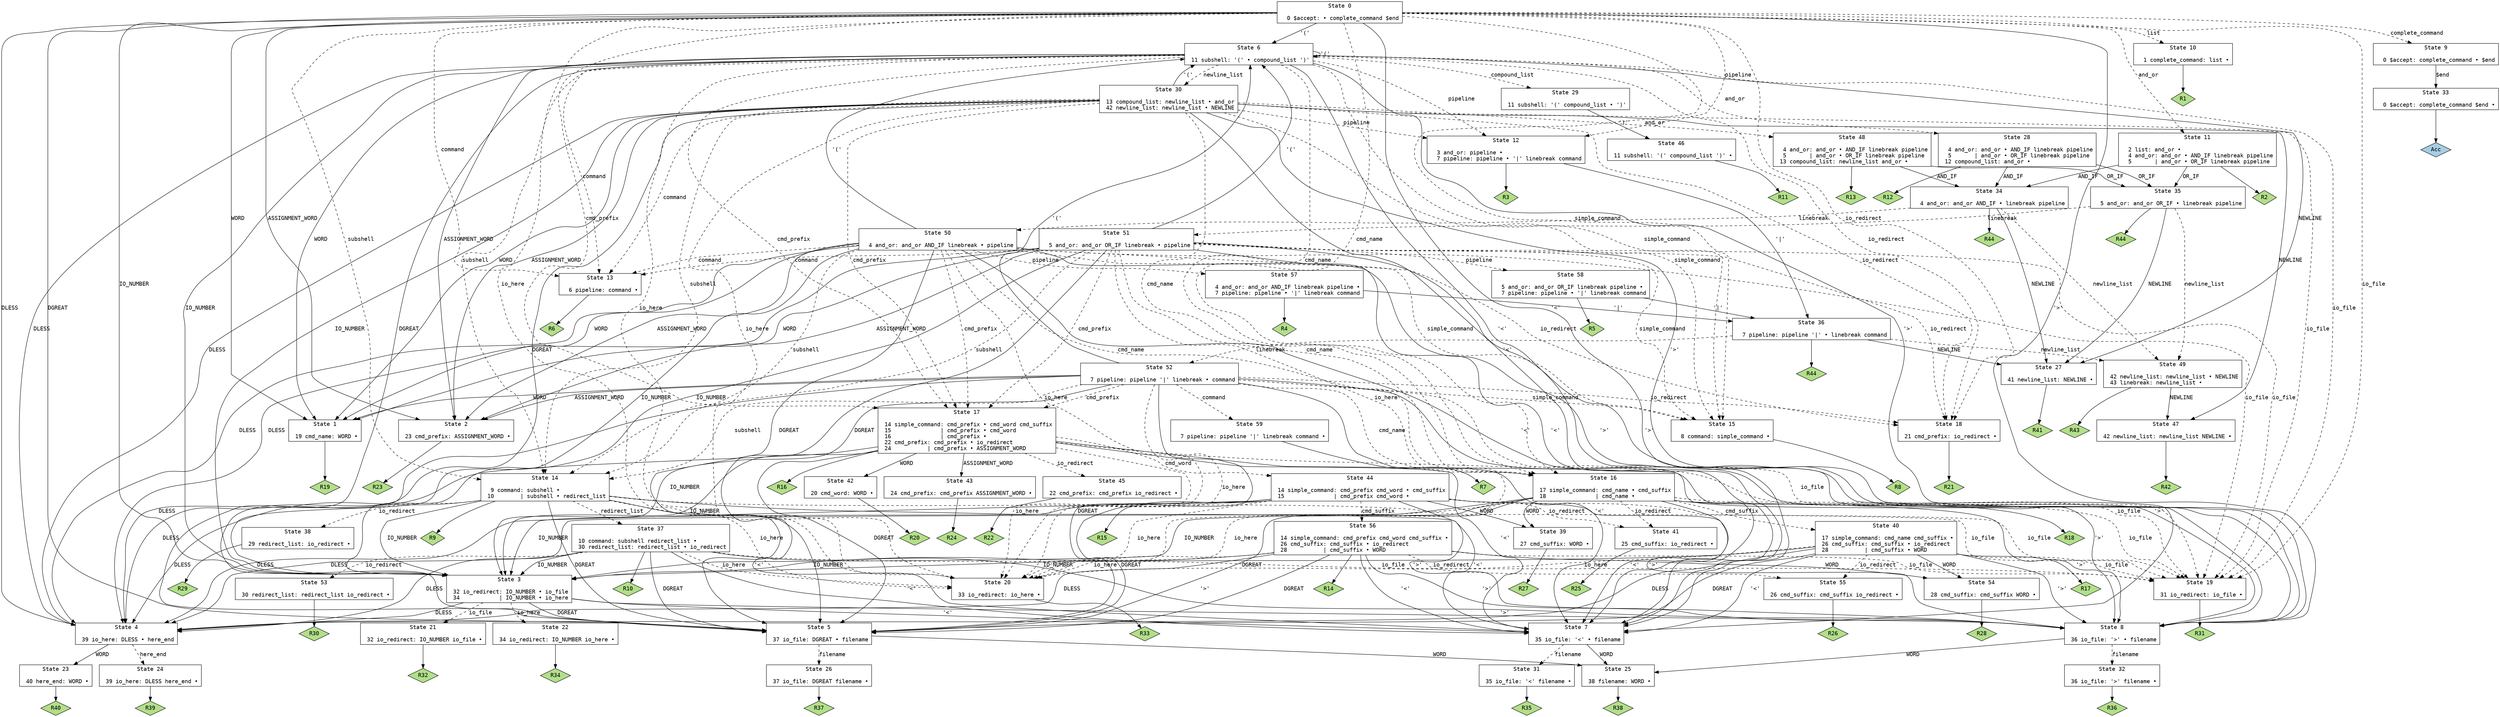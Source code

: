 // Generated by GNU Bison 3.8.
// Report bugs to <bug-bison@gnu.org>.
// Home page: <https://www.gnu.org/software/bison/>.

digraph "grammar.y"
{
  node [fontname = courier, shape = box, colorscheme = paired6]
  edge [fontname = courier]

  0 [label="State 0\n\l  0 $accept: • complete_command $end\l"]
  0 -> 1 [style=solid label="WORD"]
  0 -> 2 [style=solid label="ASSIGNMENT_WORD"]
  0 -> 3 [style=solid label="IO_NUMBER"]
  0 -> 4 [style=solid label="DLESS"]
  0 -> 5 [style=solid label="DGREAT"]
  0 -> 6 [style=solid label="'('"]
  0 -> 7 [style=solid label="'<'"]
  0 -> 8 [style=solid label="'>'"]
  0 -> 9 [style=dashed label="complete_command"]
  0 -> 10 [style=dashed label="list"]
  0 -> 11 [style=dashed label="and_or"]
  0 -> 12 [style=dashed label="pipeline"]
  0 -> 13 [style=dashed label="command"]
  0 -> 14 [style=dashed label="subshell"]
  0 -> 15 [style=dashed label="simple_command"]
  0 -> 16 [style=dashed label="cmd_name"]
  0 -> 17 [style=dashed label="cmd_prefix"]
  0 -> 18 [style=dashed label="io_redirect"]
  0 -> 19 [style=dashed label="io_file"]
  0 -> 20 [style=dashed label="io_here"]
  1 [label="State 1\n\l 19 cmd_name: WORD •\l"]
  1 -> "1R19" [style=solid]
 "1R19" [label="R19", fillcolor=3, shape=diamond, style=filled]
  2 [label="State 2\n\l 23 cmd_prefix: ASSIGNMENT_WORD •\l"]
  2 -> "2R23" [style=solid]
 "2R23" [label="R23", fillcolor=3, shape=diamond, style=filled]
  3 [label="State 3\n\l 32 io_redirect: IO_NUMBER • io_file\l 34            | IO_NUMBER • io_here\l"]
  3 -> 4 [style=solid label="DLESS"]
  3 -> 5 [style=solid label="DGREAT"]
  3 -> 7 [style=solid label="'<'"]
  3 -> 8 [style=solid label="'>'"]
  3 -> 21 [style=dashed label="io_file"]
  3 -> 22 [style=dashed label="io_here"]
  4 [label="State 4\n\l 39 io_here: DLESS • here_end\l"]
  4 -> 23 [style=solid label="WORD"]
  4 -> 24 [style=dashed label="here_end"]
  5 [label="State 5\n\l 37 io_file: DGREAT • filename\l"]
  5 -> 25 [style=solid label="WORD"]
  5 -> 26 [style=dashed label="filename"]
  6 [label="State 6\n\l 11 subshell: '(' • compound_list ')'\l"]
  6 -> 1 [style=solid label="WORD"]
  6 -> 2 [style=solid label="ASSIGNMENT_WORD"]
  6 -> 27 [style=solid label="NEWLINE"]
  6 -> 3 [style=solid label="IO_NUMBER"]
  6 -> 4 [style=solid label="DLESS"]
  6 -> 5 [style=solid label="DGREAT"]
  6 -> 6 [style=solid label="'('"]
  6 -> 7 [style=solid label="'<'"]
  6 -> 8 [style=solid label="'>'"]
  6 -> 28 [style=dashed label="and_or"]
  6 -> 12 [style=dashed label="pipeline"]
  6 -> 13 [style=dashed label="command"]
  6 -> 14 [style=dashed label="subshell"]
  6 -> 29 [style=dashed label="compound_list"]
  6 -> 15 [style=dashed label="simple_command"]
  6 -> 16 [style=dashed label="cmd_name"]
  6 -> 17 [style=dashed label="cmd_prefix"]
  6 -> 18 [style=dashed label="io_redirect"]
  6 -> 19 [style=dashed label="io_file"]
  6 -> 20 [style=dashed label="io_here"]
  6 -> 30 [style=dashed label="newline_list"]
  7 [label="State 7\n\l 35 io_file: '<' • filename\l"]
  7 -> 25 [style=solid label="WORD"]
  7 -> 31 [style=dashed label="filename"]
  8 [label="State 8\n\l 36 io_file: '>' • filename\l"]
  8 -> 25 [style=solid label="WORD"]
  8 -> 32 [style=dashed label="filename"]
  9 [label="State 9\n\l  0 $accept: complete_command • $end\l"]
  9 -> 33 [style=solid label="$end"]
  10 [label="State 10\n\l  1 complete_command: list •\l"]
  10 -> "10R1" [style=solid]
 "10R1" [label="R1", fillcolor=3, shape=diamond, style=filled]
  11 [label="State 11\n\l  2 list: and_or •\l  4 and_or: and_or • AND_IF linebreak pipeline\l  5       | and_or • OR_IF linebreak pipeline\l"]
  11 -> 34 [style=solid label="AND_IF"]
  11 -> 35 [style=solid label="OR_IF"]
  11 -> "11R2" [style=solid]
 "11R2" [label="R2", fillcolor=3, shape=diamond, style=filled]
  12 [label="State 12\n\l  3 and_or: pipeline •\l  7 pipeline: pipeline • '|' linebreak command\l"]
  12 -> 36 [style=solid label="'|'"]
  12 -> "12R3" [style=solid]
 "12R3" [label="R3", fillcolor=3, shape=diamond, style=filled]
  13 [label="State 13\n\l  6 pipeline: command •\l"]
  13 -> "13R6" [style=solid]
 "13R6" [label="R6", fillcolor=3, shape=diamond, style=filled]
  14 [label="State 14\n\l  9 command: subshell •\l 10        | subshell • redirect_list\l"]
  14 -> 3 [style=solid label="IO_NUMBER"]
  14 -> 4 [style=solid label="DLESS"]
  14 -> 5 [style=solid label="DGREAT"]
  14 -> 7 [style=solid label="'<'"]
  14 -> 8 [style=solid label="'>'"]
  14 -> 37 [style=dashed label="redirect_list"]
  14 -> 38 [style=dashed label="io_redirect"]
  14 -> 19 [style=dashed label="io_file"]
  14 -> 20 [style=dashed label="io_here"]
  14 -> "14R9" [style=solid]
 "14R9" [label="R9", fillcolor=3, shape=diamond, style=filled]
  15 [label="State 15\n\l  8 command: simple_command •\l"]
  15 -> "15R8" [style=solid]
 "15R8" [label="R8", fillcolor=3, shape=diamond, style=filled]
  16 [label="State 16\n\l 17 simple_command: cmd_name • cmd_suffix\l 18               | cmd_name •\l"]
  16 -> 39 [style=solid label="WORD"]
  16 -> 3 [style=solid label="IO_NUMBER"]
  16 -> 4 [style=solid label="DLESS"]
  16 -> 5 [style=solid label="DGREAT"]
  16 -> 7 [style=solid label="'<'"]
  16 -> 8 [style=solid label="'>'"]
  16 -> 40 [style=dashed label="cmd_suffix"]
  16 -> 41 [style=dashed label="io_redirect"]
  16 -> 19 [style=dashed label="io_file"]
  16 -> 20 [style=dashed label="io_here"]
  16 -> "16R18" [style=solid]
 "16R18" [label="R18", fillcolor=3, shape=diamond, style=filled]
  17 [label="State 17\n\l 14 simple_command: cmd_prefix • cmd_word cmd_suffix\l 15               | cmd_prefix • cmd_word\l 16               | cmd_prefix •\l 22 cmd_prefix: cmd_prefix • io_redirect\l 24           | cmd_prefix • ASSIGNMENT_WORD\l"]
  17 -> 42 [style=solid label="WORD"]
  17 -> 43 [style=solid label="ASSIGNMENT_WORD"]
  17 -> 3 [style=solid label="IO_NUMBER"]
  17 -> 4 [style=solid label="DLESS"]
  17 -> 5 [style=solid label="DGREAT"]
  17 -> 7 [style=solid label="'<'"]
  17 -> 8 [style=solid label="'>'"]
  17 -> 44 [style=dashed label="cmd_word"]
  17 -> 45 [style=dashed label="io_redirect"]
  17 -> 19 [style=dashed label="io_file"]
  17 -> 20 [style=dashed label="io_here"]
  17 -> "17R16" [style=solid]
 "17R16" [label="R16", fillcolor=3, shape=diamond, style=filled]
  18 [label="State 18\n\l 21 cmd_prefix: io_redirect •\l"]
  18 -> "18R21" [style=solid]
 "18R21" [label="R21", fillcolor=3, shape=diamond, style=filled]
  19 [label="State 19\n\l 31 io_redirect: io_file •\l"]
  19 -> "19R31" [style=solid]
 "19R31" [label="R31", fillcolor=3, shape=diamond, style=filled]
  20 [label="State 20\n\l 33 io_redirect: io_here •\l"]
  20 -> "20R33" [style=solid]
 "20R33" [label="R33", fillcolor=3, shape=diamond, style=filled]
  21 [label="State 21\n\l 32 io_redirect: IO_NUMBER io_file •\l"]
  21 -> "21R32" [style=solid]
 "21R32" [label="R32", fillcolor=3, shape=diamond, style=filled]
  22 [label="State 22\n\l 34 io_redirect: IO_NUMBER io_here •\l"]
  22 -> "22R34" [style=solid]
 "22R34" [label="R34", fillcolor=3, shape=diamond, style=filled]
  23 [label="State 23\n\l 40 here_end: WORD •\l"]
  23 -> "23R40" [style=solid]
 "23R40" [label="R40", fillcolor=3, shape=diamond, style=filled]
  24 [label="State 24\n\l 39 io_here: DLESS here_end •\l"]
  24 -> "24R39" [style=solid]
 "24R39" [label="R39", fillcolor=3, shape=diamond, style=filled]
  25 [label="State 25\n\l 38 filename: WORD •\l"]
  25 -> "25R38" [style=solid]
 "25R38" [label="R38", fillcolor=3, shape=diamond, style=filled]
  26 [label="State 26\n\l 37 io_file: DGREAT filename •\l"]
  26 -> "26R37" [style=solid]
 "26R37" [label="R37", fillcolor=3, shape=diamond, style=filled]
  27 [label="State 27\n\l 41 newline_list: NEWLINE •\l"]
  27 -> "27R41" [style=solid]
 "27R41" [label="R41", fillcolor=3, shape=diamond, style=filled]
  28 [label="State 28\n\l  4 and_or: and_or • AND_IF linebreak pipeline\l  5       | and_or • OR_IF linebreak pipeline\l 12 compound_list: and_or •\l"]
  28 -> 34 [style=solid label="AND_IF"]
  28 -> 35 [style=solid label="OR_IF"]
  28 -> "28R12" [style=solid]
 "28R12" [label="R12", fillcolor=3, shape=diamond, style=filled]
  29 [label="State 29\n\l 11 subshell: '(' compound_list • ')'\l"]
  29 -> 46 [style=solid label="')'"]
  30 [label="State 30\n\l 13 compound_list: newline_list • and_or\l 42 newline_list: newline_list • NEWLINE\l"]
  30 -> 1 [style=solid label="WORD"]
  30 -> 2 [style=solid label="ASSIGNMENT_WORD"]
  30 -> 47 [style=solid label="NEWLINE"]
  30 -> 3 [style=solid label="IO_NUMBER"]
  30 -> 4 [style=solid label="DLESS"]
  30 -> 5 [style=solid label="DGREAT"]
  30 -> 6 [style=solid label="'('"]
  30 -> 7 [style=solid label="'<'"]
  30 -> 8 [style=solid label="'>'"]
  30 -> 48 [style=dashed label="and_or"]
  30 -> 12 [style=dashed label="pipeline"]
  30 -> 13 [style=dashed label="command"]
  30 -> 14 [style=dashed label="subshell"]
  30 -> 15 [style=dashed label="simple_command"]
  30 -> 16 [style=dashed label="cmd_name"]
  30 -> 17 [style=dashed label="cmd_prefix"]
  30 -> 18 [style=dashed label="io_redirect"]
  30 -> 19 [style=dashed label="io_file"]
  30 -> 20 [style=dashed label="io_here"]
  31 [label="State 31\n\l 35 io_file: '<' filename •\l"]
  31 -> "31R35" [style=solid]
 "31R35" [label="R35", fillcolor=3, shape=diamond, style=filled]
  32 [label="State 32\n\l 36 io_file: '>' filename •\l"]
  32 -> "32R36" [style=solid]
 "32R36" [label="R36", fillcolor=3, shape=diamond, style=filled]
  33 [label="State 33\n\l  0 $accept: complete_command $end •\l"]
  33 -> "33R0" [style=solid]
 "33R0" [label="Acc", fillcolor=1, shape=diamond, style=filled]
  34 [label="State 34\n\l  4 and_or: and_or AND_IF • linebreak pipeline\l"]
  34 -> 27 [style=solid label="NEWLINE"]
  34 -> 49 [style=dashed label="newline_list"]
  34 -> 50 [style=dashed label="linebreak"]
  34 -> "34R44" [style=solid]
 "34R44" [label="R44", fillcolor=3, shape=diamond, style=filled]
  35 [label="State 35\n\l  5 and_or: and_or OR_IF • linebreak pipeline\l"]
  35 -> 27 [style=solid label="NEWLINE"]
  35 -> 49 [style=dashed label="newline_list"]
  35 -> 51 [style=dashed label="linebreak"]
  35 -> "35R44" [style=solid]
 "35R44" [label="R44", fillcolor=3, shape=diamond, style=filled]
  36 [label="State 36\n\l  7 pipeline: pipeline '|' • linebreak command\l"]
  36 -> 27 [style=solid label="NEWLINE"]
  36 -> 49 [style=dashed label="newline_list"]
  36 -> 52 [style=dashed label="linebreak"]
  36 -> "36R44" [style=solid]
 "36R44" [label="R44", fillcolor=3, shape=diamond, style=filled]
  37 [label="State 37\n\l 10 command: subshell redirect_list •\l 30 redirect_list: redirect_list • io_redirect\l"]
  37 -> 3 [style=solid label="IO_NUMBER"]
  37 -> 4 [style=solid label="DLESS"]
  37 -> 5 [style=solid label="DGREAT"]
  37 -> 7 [style=solid label="'<'"]
  37 -> 8 [style=solid label="'>'"]
  37 -> 53 [style=dashed label="io_redirect"]
  37 -> 19 [style=dashed label="io_file"]
  37 -> 20 [style=dashed label="io_here"]
  37 -> "37R10" [style=solid]
 "37R10" [label="R10", fillcolor=3, shape=diamond, style=filled]
  38 [label="State 38\n\l 29 redirect_list: io_redirect •\l"]
  38 -> "38R29" [style=solid]
 "38R29" [label="R29", fillcolor=3, shape=diamond, style=filled]
  39 [label="State 39\n\l 27 cmd_suffix: WORD •\l"]
  39 -> "39R27" [style=solid]
 "39R27" [label="R27", fillcolor=3, shape=diamond, style=filled]
  40 [label="State 40\n\l 17 simple_command: cmd_name cmd_suffix •\l 26 cmd_suffix: cmd_suffix • io_redirect\l 28           | cmd_suffix • WORD\l"]
  40 -> 54 [style=solid label="WORD"]
  40 -> 3 [style=solid label="IO_NUMBER"]
  40 -> 4 [style=solid label="DLESS"]
  40 -> 5 [style=solid label="DGREAT"]
  40 -> 7 [style=solid label="'<'"]
  40 -> 8 [style=solid label="'>'"]
  40 -> 55 [style=dashed label="io_redirect"]
  40 -> 19 [style=dashed label="io_file"]
  40 -> 20 [style=dashed label="io_here"]
  40 -> "40R17" [style=solid]
 "40R17" [label="R17", fillcolor=3, shape=diamond, style=filled]
  41 [label="State 41\n\l 25 cmd_suffix: io_redirect •\l"]
  41 -> "41R25" [style=solid]
 "41R25" [label="R25", fillcolor=3, shape=diamond, style=filled]
  42 [label="State 42\n\l 20 cmd_word: WORD •\l"]
  42 -> "42R20" [style=solid]
 "42R20" [label="R20", fillcolor=3, shape=diamond, style=filled]
  43 [label="State 43\n\l 24 cmd_prefix: cmd_prefix ASSIGNMENT_WORD •\l"]
  43 -> "43R24" [style=solid]
 "43R24" [label="R24", fillcolor=3, shape=diamond, style=filled]
  44 [label="State 44\n\l 14 simple_command: cmd_prefix cmd_word • cmd_suffix\l 15               | cmd_prefix cmd_word •\l"]
  44 -> 39 [style=solid label="WORD"]
  44 -> 3 [style=solid label="IO_NUMBER"]
  44 -> 4 [style=solid label="DLESS"]
  44 -> 5 [style=solid label="DGREAT"]
  44 -> 7 [style=solid label="'<'"]
  44 -> 8 [style=solid label="'>'"]
  44 -> 56 [style=dashed label="cmd_suffix"]
  44 -> 41 [style=dashed label="io_redirect"]
  44 -> 19 [style=dashed label="io_file"]
  44 -> 20 [style=dashed label="io_here"]
  44 -> "44R15" [style=solid]
 "44R15" [label="R15", fillcolor=3, shape=diamond, style=filled]
  45 [label="State 45\n\l 22 cmd_prefix: cmd_prefix io_redirect •\l"]
  45 -> "45R22" [style=solid]
 "45R22" [label="R22", fillcolor=3, shape=diamond, style=filled]
  46 [label="State 46\n\l 11 subshell: '(' compound_list ')' •\l"]
  46 -> "46R11" [style=solid]
 "46R11" [label="R11", fillcolor=3, shape=diamond, style=filled]
  47 [label="State 47\n\l 42 newline_list: newline_list NEWLINE •\l"]
  47 -> "47R42" [style=solid]
 "47R42" [label="R42", fillcolor=3, shape=diamond, style=filled]
  48 [label="State 48\n\l  4 and_or: and_or • AND_IF linebreak pipeline\l  5       | and_or • OR_IF linebreak pipeline\l 13 compound_list: newline_list and_or •\l"]
  48 -> 34 [style=solid label="AND_IF"]
  48 -> 35 [style=solid label="OR_IF"]
  48 -> "48R13" [style=solid]
 "48R13" [label="R13", fillcolor=3, shape=diamond, style=filled]
  49 [label="State 49\n\l 42 newline_list: newline_list • NEWLINE\l 43 linebreak: newline_list •\l"]
  49 -> 47 [style=solid label="NEWLINE"]
  49 -> "49R43" [style=solid]
 "49R43" [label="R43", fillcolor=3, shape=diamond, style=filled]
  50 [label="State 50\n\l  4 and_or: and_or AND_IF linebreak • pipeline\l"]
  50 -> 1 [style=solid label="WORD"]
  50 -> 2 [style=solid label="ASSIGNMENT_WORD"]
  50 -> 3 [style=solid label="IO_NUMBER"]
  50 -> 4 [style=solid label="DLESS"]
  50 -> 5 [style=solid label="DGREAT"]
  50 -> 6 [style=solid label="'('"]
  50 -> 7 [style=solid label="'<'"]
  50 -> 8 [style=solid label="'>'"]
  50 -> 57 [style=dashed label="pipeline"]
  50 -> 13 [style=dashed label="command"]
  50 -> 14 [style=dashed label="subshell"]
  50 -> 15 [style=dashed label="simple_command"]
  50 -> 16 [style=dashed label="cmd_name"]
  50 -> 17 [style=dashed label="cmd_prefix"]
  50 -> 18 [style=dashed label="io_redirect"]
  50 -> 19 [style=dashed label="io_file"]
  50 -> 20 [style=dashed label="io_here"]
  51 [label="State 51\n\l  5 and_or: and_or OR_IF linebreak • pipeline\l"]
  51 -> 1 [style=solid label="WORD"]
  51 -> 2 [style=solid label="ASSIGNMENT_WORD"]
  51 -> 3 [style=solid label="IO_NUMBER"]
  51 -> 4 [style=solid label="DLESS"]
  51 -> 5 [style=solid label="DGREAT"]
  51 -> 6 [style=solid label="'('"]
  51 -> 7 [style=solid label="'<'"]
  51 -> 8 [style=solid label="'>'"]
  51 -> 58 [style=dashed label="pipeline"]
  51 -> 13 [style=dashed label="command"]
  51 -> 14 [style=dashed label="subshell"]
  51 -> 15 [style=dashed label="simple_command"]
  51 -> 16 [style=dashed label="cmd_name"]
  51 -> 17 [style=dashed label="cmd_prefix"]
  51 -> 18 [style=dashed label="io_redirect"]
  51 -> 19 [style=dashed label="io_file"]
  51 -> 20 [style=dashed label="io_here"]
  52 [label="State 52\n\l  7 pipeline: pipeline '|' linebreak • command\l"]
  52 -> 1 [style=solid label="WORD"]
  52 -> 2 [style=solid label="ASSIGNMENT_WORD"]
  52 -> 3 [style=solid label="IO_NUMBER"]
  52 -> 4 [style=solid label="DLESS"]
  52 -> 5 [style=solid label="DGREAT"]
  52 -> 6 [style=solid label="'('"]
  52 -> 7 [style=solid label="'<'"]
  52 -> 8 [style=solid label="'>'"]
  52 -> 59 [style=dashed label="command"]
  52 -> 14 [style=dashed label="subshell"]
  52 -> 15 [style=dashed label="simple_command"]
  52 -> 16 [style=dashed label="cmd_name"]
  52 -> 17 [style=dashed label="cmd_prefix"]
  52 -> 18 [style=dashed label="io_redirect"]
  52 -> 19 [style=dashed label="io_file"]
  52 -> 20 [style=dashed label="io_here"]
  53 [label="State 53\n\l 30 redirect_list: redirect_list io_redirect •\l"]
  53 -> "53R30" [style=solid]
 "53R30" [label="R30", fillcolor=3, shape=diamond, style=filled]
  54 [label="State 54\n\l 28 cmd_suffix: cmd_suffix WORD •\l"]
  54 -> "54R28" [style=solid]
 "54R28" [label="R28", fillcolor=3, shape=diamond, style=filled]
  55 [label="State 55\n\l 26 cmd_suffix: cmd_suffix io_redirect •\l"]
  55 -> "55R26" [style=solid]
 "55R26" [label="R26", fillcolor=3, shape=diamond, style=filled]
  56 [label="State 56\n\l 14 simple_command: cmd_prefix cmd_word cmd_suffix •\l 26 cmd_suffix: cmd_suffix • io_redirect\l 28           | cmd_suffix • WORD\l"]
  56 -> 54 [style=solid label="WORD"]
  56 -> 3 [style=solid label="IO_NUMBER"]
  56 -> 4 [style=solid label="DLESS"]
  56 -> 5 [style=solid label="DGREAT"]
  56 -> 7 [style=solid label="'<'"]
  56 -> 8 [style=solid label="'>'"]
  56 -> 55 [style=dashed label="io_redirect"]
  56 -> 19 [style=dashed label="io_file"]
  56 -> 20 [style=dashed label="io_here"]
  56 -> "56R14" [style=solid]
 "56R14" [label="R14", fillcolor=3, shape=diamond, style=filled]
  57 [label="State 57\n\l  4 and_or: and_or AND_IF linebreak pipeline •\l  7 pipeline: pipeline • '|' linebreak command\l"]
  57 -> 36 [style=solid label="'|'"]
  57 -> "57R4" [style=solid]
 "57R4" [label="R4", fillcolor=3, shape=diamond, style=filled]
  58 [label="State 58\n\l  5 and_or: and_or OR_IF linebreak pipeline •\l  7 pipeline: pipeline • '|' linebreak command\l"]
  58 -> 36 [style=solid label="'|'"]
  58 -> "58R5" [style=solid]
 "58R5" [label="R5", fillcolor=3, shape=diamond, style=filled]
  59 [label="State 59\n\l  7 pipeline: pipeline '|' linebreak command •\l"]
  59 -> "59R7" [style=solid]
 "59R7" [label="R7", fillcolor=3, shape=diamond, style=filled]
}
